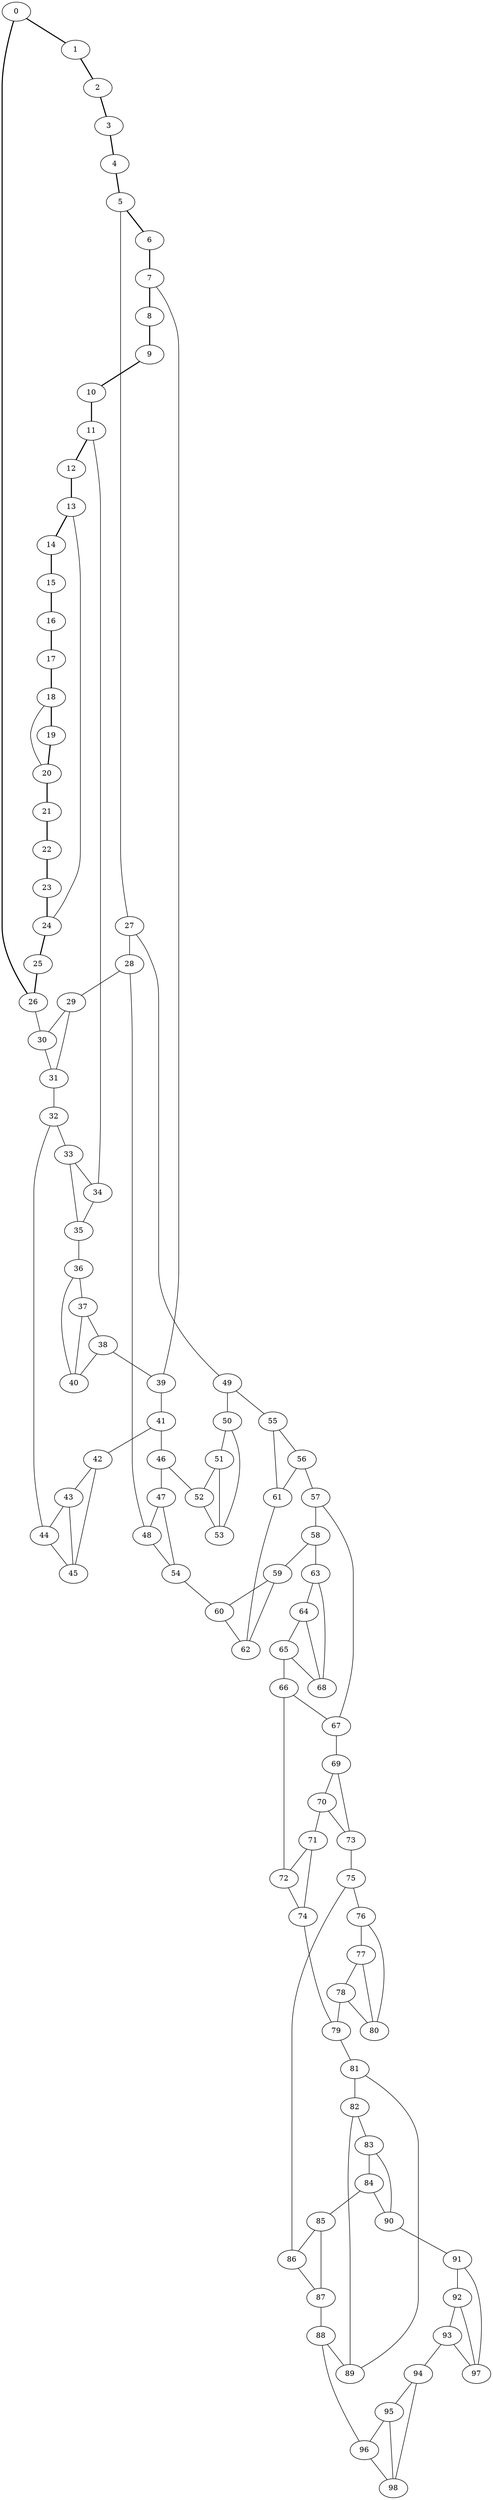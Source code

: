 //Inside of this graph isn't 3-connected
graph G {
0 [ pos = " 15.50,0.00!" ];
0 -- 1[style=bold];
0 -- 26[style=bold];
1 [ pos = " 15.08,3.57!" ];
1 -- 2[style=bold];
2 [ pos = " 13.85,6.96!" ];
2 -- 3[style=bold];
3 [ pos = " 11.87,9.96!" ];
3 -- 4[style=bold];
4 [ pos = " 9.26,12.43!" ];
4 -- 5[style=bold];
5 [ pos = " 6.14,14.23!" ];
5 -- 6[style=bold];
5 -- 27;
6 [ pos = " 2.69,15.26!" ];
6 -- 7[style=bold];
7 [ pos = " -0.90,15.47!" ];
7 -- 8[style=bold];
7 -- 39;
8 [ pos = " -4.45,14.85!" ];
8 -- 9[style=bold];
9 [ pos = " -7.75,13.42!" ];
9 -- 10[style=bold];
10 [ pos = " -10.64,11.27!" ];
10 -- 11[style=bold];
11 [ pos = " -12.95,8.52!" ];
11 -- 12[style=bold];
11 -- 34;
12 [ pos = " -14.57,5.30!" ];
12 -- 13[style=bold];
13 [ pos = " -15.40,1.80!" ];
13 -- 14[style=bold];
13 -- 24;
14 [ pos = " -15.40,-1.80!" ];
14 -- 15[style=bold];
15 [ pos = " -14.57,-5.30!" ];
15 -- 16[style=bold];
16 [ pos = " -12.95,-8.52!" ];
16 -- 17[style=bold];
17 [ pos = " -10.64,-11.27!" ];
17 -- 18[style=bold];
18 [ pos = " -7.75,-13.42!" ];
18 -- 19[style=bold];
18 -- 20;
19 [ pos = " -4.45,-14.85!" ];
19 -- 20[style=bold];
20 [ pos = " -0.90,-15.47!" ];
20 -- 21[style=bold];
21 [ pos = " 2.69,-15.26!" ];
21 -- 22[style=bold];
22 [ pos = " 6.14,-14.23!" ];
22 -- 23[style=bold];
23 [ pos = " 9.26,-12.43!" ];
23 -- 24[style=bold];
24 [ pos = " 11.87,-9.96!" ];
24 -- 25[style=bold];
25 [ pos = " 13.85,-6.96!" ];
25 -- 26[style=bold];
26 [ pos = " 15.08,-3.57!" ];
26 -- 30;
27 -- 28;
27 -- 49;
28 -- 29;
28 -- 48;
29 -- 30;
29 -- 31;
30 -- 31;
31 -- 32;
32 -- 33;
32 -- 44;
33 -- 34;
33 -- 35;
34 -- 35;
35 -- 36;
36 -- 37;
36 -- 40;
37 -- 38;
37 -- 40;
38 -- 39;
38 -- 40;
39 -- 41;
41 -- 42;
41 -- 46;
42 -- 43;
42 -- 45;
43 -- 44;
43 -- 45;
44 -- 45;
46 -- 47;
46 -- 52;
47 -- 48;
47 -- 54;
48 -- 54;
49 -- 50;
49 -- 55;
50 -- 51;
50 -- 53;
51 -- 52;
51 -- 53;
52 -- 53;
54 -- 60;
55 -- 56;
55 -- 61;
56 -- 57;
56 -- 61;
57 -- 58;
57 -- 67;
58 -- 59;
58 -- 63;
59 -- 60;
59 -- 62;
60 -- 62;
61 -- 62;
63 -- 64;
63 -- 68;
64 -- 65;
64 -- 68;
65 -- 66;
65 -- 68;
66 -- 67;
66 -- 72;
67 -- 69;
69 -- 70;
69 -- 73;
70 -- 71;
70 -- 73;
71 -- 72;
71 -- 74;
72 -- 74;
73 -- 75;
74 -- 79;
75 -- 76;
75 -- 86;
76 -- 77;
76 -- 80;
77 -- 78;
77 -- 80;
78 -- 79;
78 -- 80;
79 -- 81;
81 -- 82;
81 -- 89;
82 -- 83;
82 -- 89;
83 -- 84;
83 -- 90;
84 -- 85;
84 -- 90;
85 -- 86;
85 -- 87;
86 -- 87;
87 -- 88;
88 -- 89;
88 -- 96;
90 -- 91;
91 -- 92;
91 -- 97;
92 -- 93;
92 -- 97;
93 -- 94;
93 -- 97;
94 -- 95;
94 -- 98;
95 -- 96;
95 -- 98;
96 -- 98;
}
